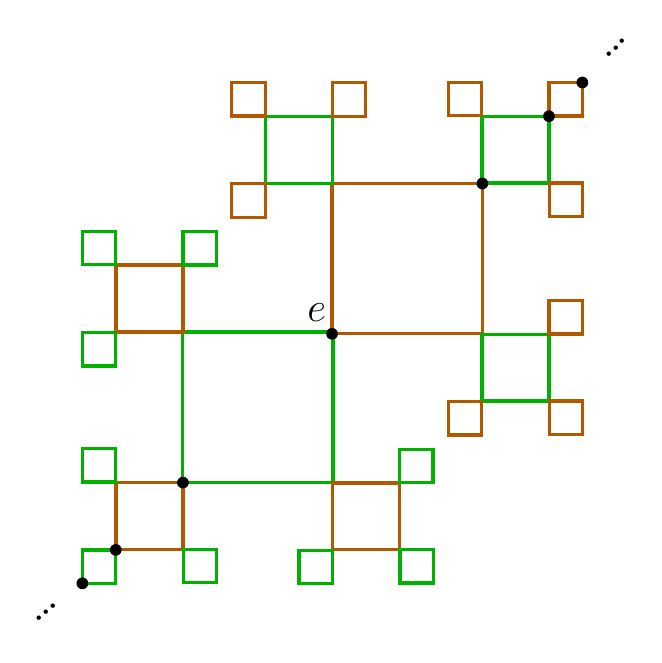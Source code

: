 \begin{tikzpicture}[cuad_blue/.style={draw, anchor=west, regular polygon,very thick, regular polygon sides=4, outer sep=0,orange!70!black},cuad_green/.style={draw, anchor=west, regular polygon, very thick, regular polygon sides=4, outer sep=0,green!70!black},dot/.style={circle,inner sep=2.5pt,fill},my star/.append style={star, draw, star points=5,inner sep=0, star point ratio=2},scale=0.6, every node/.style={scale=0.6}]

\node[cuad_blue, minimum width=4.5cm] (Ocentralblue) at (0,0) {};
\node[cuad_green, minimum width=4.5cm] (Ocentralgreen) at ([shift=({213.5:5.7 cm})]Ocentralblue.center) {};
\node[dot, label={[above left]\Huge$e$}] at (Ocentralblue.corner 3) {};
%\foreach \x [count=\i] in {0,1,2,3} {
%\node[cuad_b, minimum width=4cm] (Ocentral) at (0,0) {};
%}
\node[cuad_green, minimum width=2cm] (Ogreen11) at ([shift=({142.5:3.78 cm})]Ocentralblue.center) {};
\node[cuad_green, minimum width=2cm] (Ogreen12) at ([shift=({55.5:2.8 cm})]Ocentralblue.center) {};
\node[cuad_green, minimum width=2cm] (Ogreen13) at ([shift=({-55.5:2.8 cm})]Ocentralblue.center) {};
\node[cuad_blue, minimum width=2cm] (Oblue11) at ([shift=({142.5:3.78 cm})]Ocentralgreen.center) {};
\node[cuad_blue, minimum width=2cm] (Oblue12) at ([shift=({-142.5:3.78 cm})]Ocentralgreen.center) {};
\node[cuad_blue, minimum width=2cm] (Oblue13) at ([shift=({-55.5:2.8 cm})]Ocentralgreen.center) {};


\node[cuad_blue, minimum width=1cm] (Oblue111) at ([shift=({143:1.78 cm})]Ogreen11.center) {};
\node[cuad_blue, minimum width=1cm] (Oblue112) at ([shift=({-143:1.78 cm})]Ogreen11.center) {};
\node[cuad_blue, minimum width=1cm] (Oblue112) at ([shift=({56.5:1.28 cm})]Ogreen11.center) {};

\node[cuad_blue, minimum width=1cm] (Oblue121) at ([shift=({143:1.78 cm})]Ogreen12.center) {};
\node[cuad_blue, minimum width=1cm] (Oblue122) at ([shift=({-56:1.28 cm})]Ogreen12.center) {};
\node[cuad_blue, minimum width=1cm] (Oblue122) at ([shift=({56.5:1.28 cm})]Ogreen12.center) {};

\node[cuad_blue, minimum width=1cm] (Oblue131) at ([shift=({-56:1.28 cm})]Ogreen13.center) {};
\node[cuad_blue, minimum width=1cm] (Oblue132) at ([shift=({-143:1.78 cm})]Ogreen13.center) {};
\node[cuad_blue, minimum width=1cm] (Oblue132) at ([shift=({56.5:1.28 cm})]Ogreen13.center) {};


\node[cuad_green, minimum width=1cm] (Ogreen111) at ([shift=({143:1.78 cm})]Oblue11.center) {};
\node[cuad_green, minimum width=1cm] (Ogreen112) at ([shift=({-143:1.78 cm})]Oblue11.center) {};
\node[cuad_green, minimum width=1cm] (Ogreen112) at ([shift=({56.5:1.28 cm})]Oblue11.center) {};

\node[cuad_green, minimum width=1cm] (Ogreen121) at ([shift=({143:1.78 cm})]Oblue12.center) {};
\node[cuad_green, minimum width=1cm] (Ogreen122) at ([shift=({-56:1.28 cm})]Oblue12.center) {};
\node[cuad_green, minimum width=1cm] (Ogreen122) at ([shift=({-143:1.78 cm})]Oblue12.center) {};

\node[cuad_green, minimum width=1cm] (Ogreen131) at ([shift=({-56:1.28 cm})]Oblue13.center) {};
\node[cuad_green, minimum width=1cm] (Ogreen132) at ([shift=({-143:1.78 cm})]Oblue13.center) {};
\node[cuad_green, minimum width=1cm] (Ogreen132) at ([shift=({56.5:1.28 cm})]Oblue13.center) {};



\node[dot] at (Ocentralblue.corner 1) {};
\node[dot] at (Ogreen12.corner 1) {};
\node[dot] at (Oblue122.corner 1) {};
\node[dot] at (Oblue12.corner 1) {};
\node[dot] at (Ogreen122.corner 1) {};
\node[dot] at (Ogreen122.corner 3) {};
\node[font=\Huge] at ([shift=({45:0.8 cm})]Oblue122.corner 1) {$\cdot$};
\node[font=\Huge] at ([shift=({45:1 cm})]Oblue122.corner 1) {$\cdot$};
\node[font=\Huge] at ([shift=({45:1.2 cm})]Oblue122.corner 1) {$\cdot$};
\node[font=\Huge] at ([shift=({-140:0.8 cm})]Ogreen122.corner 3) {$\cdot$};
\node[font=\Huge] at ([shift=({-140:1 cm})]Ogreen122.corner 3) {$\cdot$};
\node[font=\Huge] at ([shift=({-140:1.2 cm})]Ogreen122.corner 3) {$\cdot$};
\end{tikzpicture}